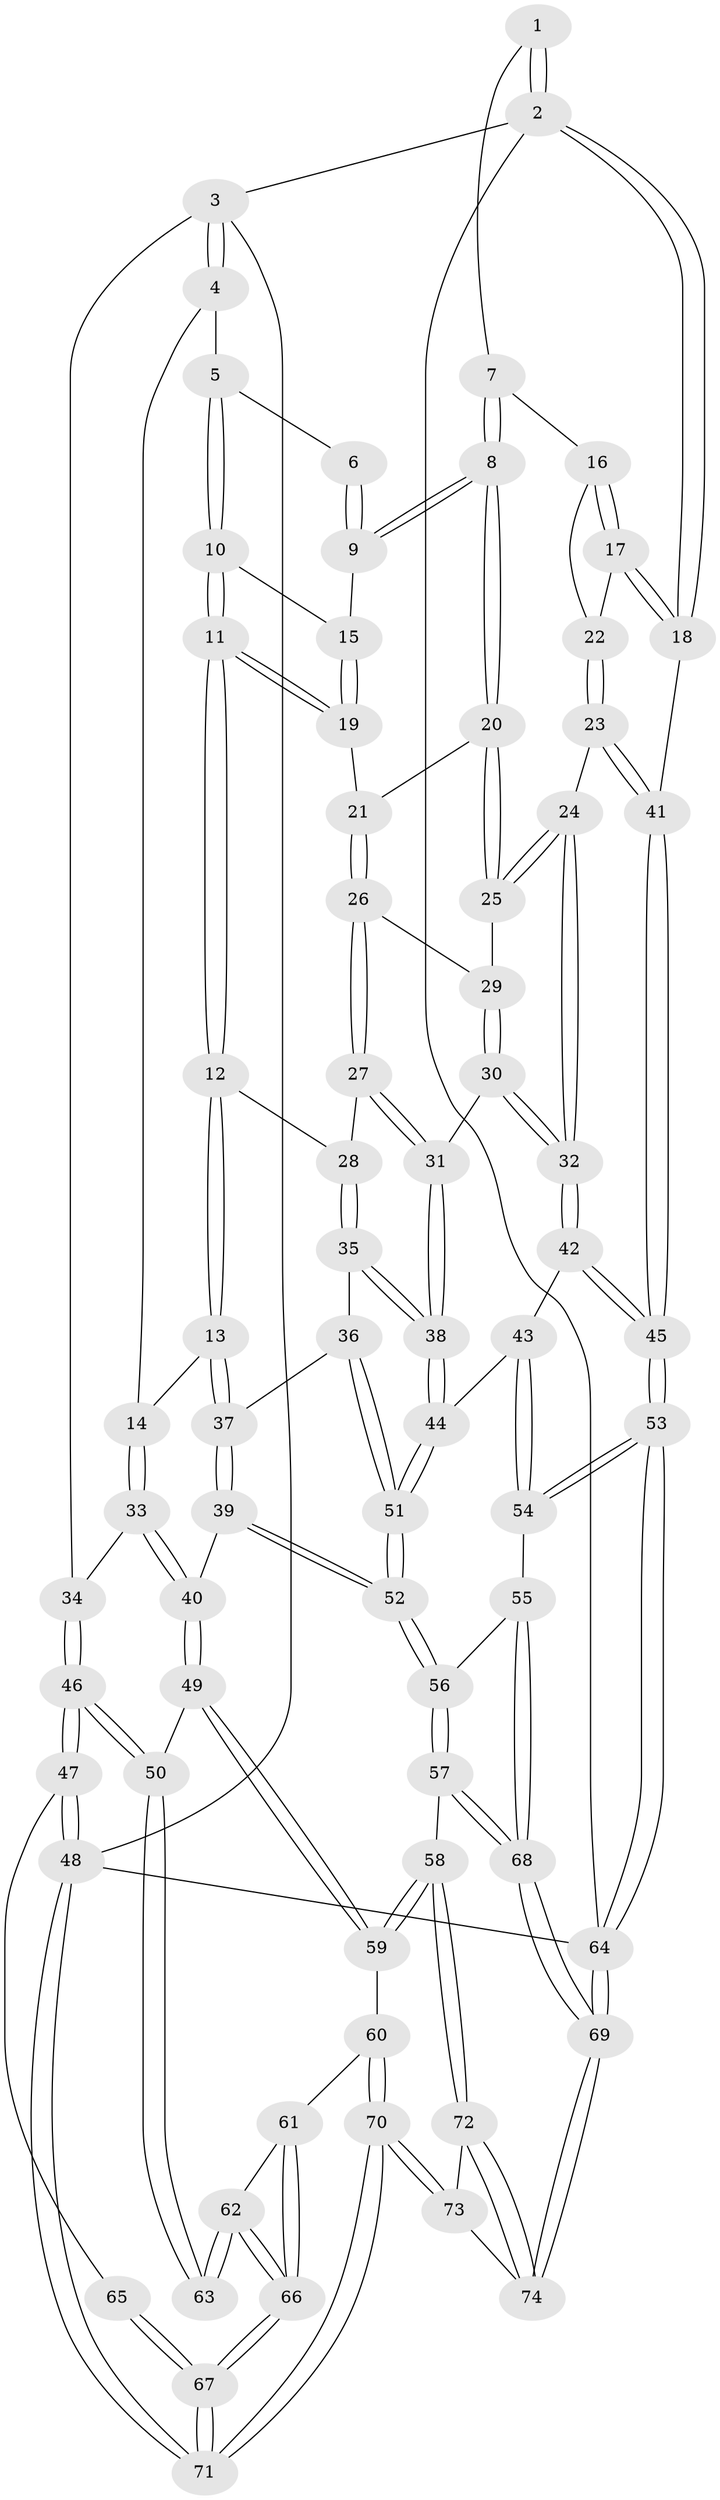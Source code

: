 // Generated by graph-tools (version 1.1) at 2025/59/03/09/25 04:59:44]
// undirected, 74 vertices, 182 edges
graph export_dot {
graph [start="1"]
  node [color=gray90,style=filled];
  1 [pos="+0.8152810368028285+0"];
  2 [pos="+1+0"];
  3 [pos="+0+0"];
  4 [pos="+0.23625868767676006+0"];
  5 [pos="+0.40782016310662683+0"];
  6 [pos="+0.7266802252389449+0"];
  7 [pos="+0.853443896846535+0.12941557729354028"];
  8 [pos="+0.7920235007367973+0.16990960647336312"];
  9 [pos="+0.6725635705437644+0.09134340840232902"];
  10 [pos="+0.431740968416513+0.04530246007922017"];
  11 [pos="+0.39855404969569425+0.20489725437310552"];
  12 [pos="+0.3983520653290008+0.205568768369734"];
  13 [pos="+0.3197275305148335+0.2449585832896502"];
  14 [pos="+0.2605578425395529+0.2222986897413797"];
  15 [pos="+0.6306618809663694+0.14457990232708043"];
  16 [pos="+0.8854669787537492+0.1502179717089101"];
  17 [pos="+1+0.16076867619132013"];
  18 [pos="+1+0.1468183460468437"];
  19 [pos="+0.6305066078399834+0.14639404293231098"];
  20 [pos="+0.7900441376162405+0.17454706291778951"];
  21 [pos="+0.6325352727198728+0.17847094988571666"];
  22 [pos="+0.8920263510203323+0.32488232467779665"];
  23 [pos="+0.8604229962322925+0.36253730364701736"];
  24 [pos="+0.8479349710504641+0.3699358573442971"];
  25 [pos="+0.7662370712462536+0.2467796685167637"];
  26 [pos="+0.6323948008133518+0.1910806162376678"];
  27 [pos="+0.4477036440132106+0.2426839174001199"];
  28 [pos="+0.4437263609082194+0.24007089065525278"];
  29 [pos="+0.6544152429137415+0.2456806296037206"];
  30 [pos="+0.6441314945116989+0.2688738799296411"];
  31 [pos="+0.562843575703218+0.3766852999181437"];
  32 [pos="+0.8169147342862921+0.4300627856985058"];
  33 [pos="+0+0.19538053329540386"];
  34 [pos="+0+0.1308480414103586"];
  35 [pos="+0.4136248388579126+0.40850074559585614"];
  36 [pos="+0.3418164982170916+0.42459736010454674"];
  37 [pos="+0.29581722872047994+0.4331083575489485"];
  38 [pos="+0.5647904572954343+0.39933882769952495"];
  39 [pos="+0.2675113400871274+0.4830155739387593"];
  40 [pos="+0.24404588205385647+0.49971042192390225"];
  41 [pos="+1+0.4642754592652236"];
  42 [pos="+0.8088594328423695+0.4516444827557028"];
  43 [pos="+0.7773552394284324+0.48780651928898516"];
  44 [pos="+0.6071735395065047+0.4905422969441839"];
  45 [pos="+1+0.5793837882372442"];
  46 [pos="+0+0.5611105041845474"];
  47 [pos="+0+0.6428782117521653"];
  48 [pos="+0+1"];
  49 [pos="+0.23085016211352255+0.5242920180277646"];
  50 [pos="+0.18336121392674323+0.5459499608517768"];
  51 [pos="+0.5897870653867417+0.514686935783424"];
  52 [pos="+0.5492999197215451+0.5736948773710919"];
  53 [pos="+1+0.619661929264992"];
  54 [pos="+0.8529405323297647+0.6983229376363576"];
  55 [pos="+0.8420297841218366+0.7192461973690608"];
  56 [pos="+0.5402620840348489+0.6362735056555665"];
  57 [pos="+0.5016996034874226+0.7326561887080889"];
  58 [pos="+0.46387482745610187+0.7570944167542263"];
  59 [pos="+0.342174910006793+0.7317021167174632"];
  60 [pos="+0.274900792023224+0.7809574500381491"];
  61 [pos="+0.2630918942276844+0.7801806813226895"];
  62 [pos="+0.17605483258122193+0.7478073170034409"];
  63 [pos="+0.13868224030593052+0.7194515875787266"];
  64 [pos="+1+1"];
  65 [pos="+0.13779226656801233+0.7197705448111938"];
  66 [pos="+0.10858806088313182+0.8690666780634133"];
  67 [pos="+0+1"];
  68 [pos="+0.7961697806140501+0.8912012626889142"];
  69 [pos="+0.8535975667104949+1"];
  70 [pos="+0.21538860298988133+1"];
  71 [pos="+0+1"];
  72 [pos="+0.4593437692054744+0.8301925270677072"];
  73 [pos="+0.3694189663956523+1"];
  74 [pos="+0.8290395633684566+1"];
  1 -- 2;
  1 -- 2;
  1 -- 7;
  2 -- 3;
  2 -- 18;
  2 -- 18;
  2 -- 64;
  3 -- 4;
  3 -- 4;
  3 -- 34;
  3 -- 48;
  4 -- 5;
  4 -- 14;
  5 -- 6;
  5 -- 10;
  5 -- 10;
  6 -- 9;
  6 -- 9;
  7 -- 8;
  7 -- 8;
  7 -- 16;
  8 -- 9;
  8 -- 9;
  8 -- 20;
  8 -- 20;
  9 -- 15;
  10 -- 11;
  10 -- 11;
  10 -- 15;
  11 -- 12;
  11 -- 12;
  11 -- 19;
  11 -- 19;
  12 -- 13;
  12 -- 13;
  12 -- 28;
  13 -- 14;
  13 -- 37;
  13 -- 37;
  14 -- 33;
  14 -- 33;
  15 -- 19;
  15 -- 19;
  16 -- 17;
  16 -- 17;
  16 -- 22;
  17 -- 18;
  17 -- 18;
  17 -- 22;
  18 -- 41;
  19 -- 21;
  20 -- 21;
  20 -- 25;
  20 -- 25;
  21 -- 26;
  21 -- 26;
  22 -- 23;
  22 -- 23;
  23 -- 24;
  23 -- 41;
  23 -- 41;
  24 -- 25;
  24 -- 25;
  24 -- 32;
  24 -- 32;
  25 -- 29;
  26 -- 27;
  26 -- 27;
  26 -- 29;
  27 -- 28;
  27 -- 31;
  27 -- 31;
  28 -- 35;
  28 -- 35;
  29 -- 30;
  29 -- 30;
  30 -- 31;
  30 -- 32;
  30 -- 32;
  31 -- 38;
  31 -- 38;
  32 -- 42;
  32 -- 42;
  33 -- 34;
  33 -- 40;
  33 -- 40;
  34 -- 46;
  34 -- 46;
  35 -- 36;
  35 -- 38;
  35 -- 38;
  36 -- 37;
  36 -- 51;
  36 -- 51;
  37 -- 39;
  37 -- 39;
  38 -- 44;
  38 -- 44;
  39 -- 40;
  39 -- 52;
  39 -- 52;
  40 -- 49;
  40 -- 49;
  41 -- 45;
  41 -- 45;
  42 -- 43;
  42 -- 45;
  42 -- 45;
  43 -- 44;
  43 -- 54;
  43 -- 54;
  44 -- 51;
  44 -- 51;
  45 -- 53;
  45 -- 53;
  46 -- 47;
  46 -- 47;
  46 -- 50;
  46 -- 50;
  47 -- 48;
  47 -- 48;
  47 -- 65;
  48 -- 71;
  48 -- 71;
  48 -- 64;
  49 -- 50;
  49 -- 59;
  49 -- 59;
  50 -- 63;
  50 -- 63;
  51 -- 52;
  51 -- 52;
  52 -- 56;
  52 -- 56;
  53 -- 54;
  53 -- 54;
  53 -- 64;
  53 -- 64;
  54 -- 55;
  55 -- 56;
  55 -- 68;
  55 -- 68;
  56 -- 57;
  56 -- 57;
  57 -- 58;
  57 -- 68;
  57 -- 68;
  58 -- 59;
  58 -- 59;
  58 -- 72;
  58 -- 72;
  59 -- 60;
  60 -- 61;
  60 -- 70;
  60 -- 70;
  61 -- 62;
  61 -- 66;
  61 -- 66;
  62 -- 63;
  62 -- 63;
  62 -- 66;
  62 -- 66;
  64 -- 69;
  64 -- 69;
  65 -- 67;
  65 -- 67;
  66 -- 67;
  66 -- 67;
  67 -- 71;
  67 -- 71;
  68 -- 69;
  68 -- 69;
  69 -- 74;
  69 -- 74;
  70 -- 71;
  70 -- 71;
  70 -- 73;
  70 -- 73;
  72 -- 73;
  72 -- 74;
  72 -- 74;
  73 -- 74;
}
